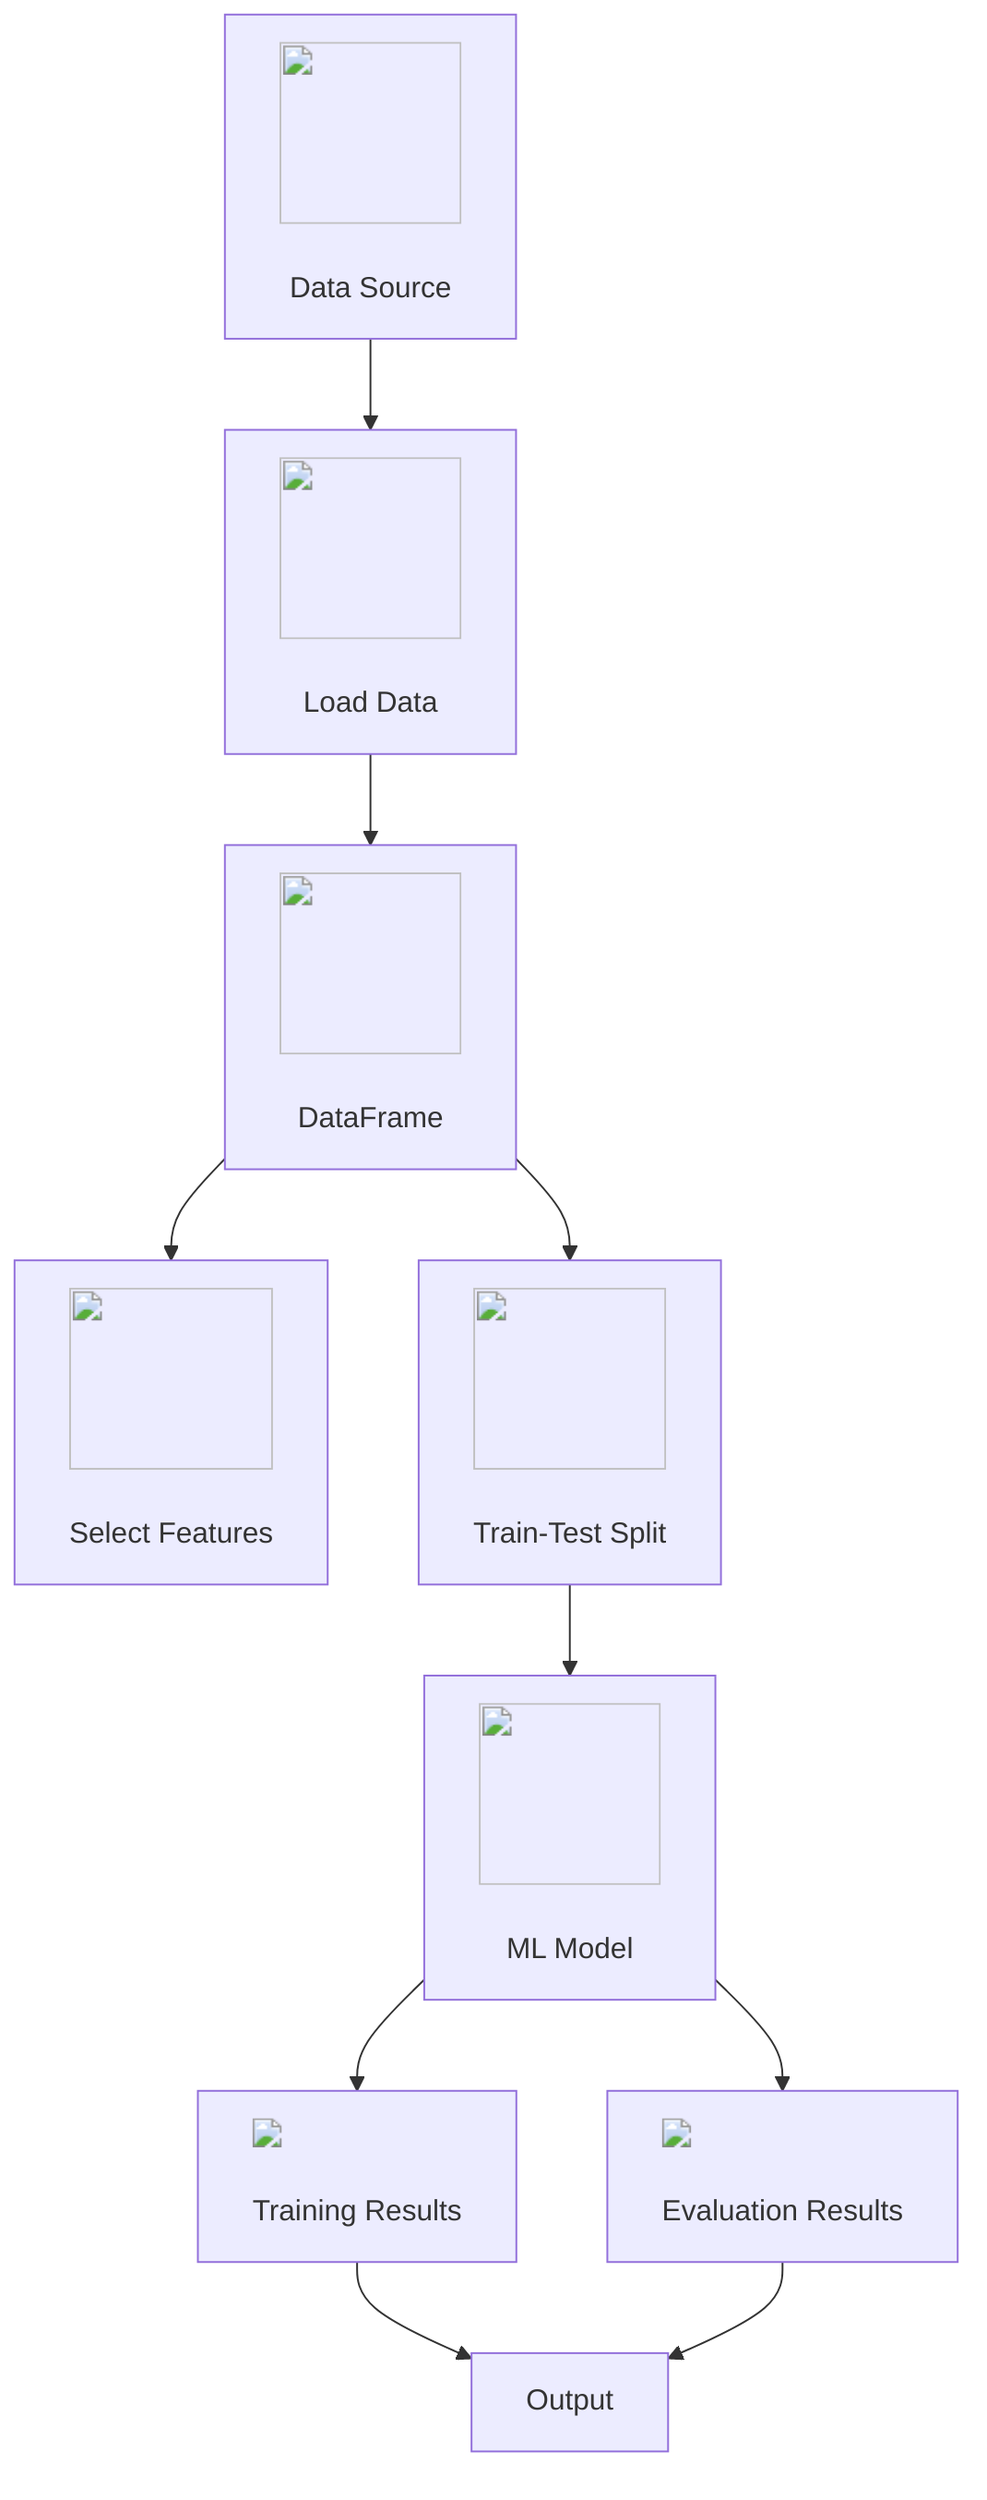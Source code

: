 graph TD;
    A["<img src='icons/database.svg' width=100 height=100/> <br/> Data Source"] --> B["<img src='icons/file.svg' width=100 height=100/> <br/> Load Data"];
    B --> C["<img src='icons/table.svg' width=100 height=100/> <br/> DataFrame"];
    C --> D["<img src='icons/column_split.svg' width=100 height=100/> <br/> Select Features"];
    C --> E["<img src='icons/row_split.svg' width=100 height=100/> <br/> Train-Test Split"];
    E --> F["<img src='icons/brain.svg' width=100 height=100/> <br/> ML Model"];
    F --> G["<img src='dummy_plots/scatter_plot_template.svg'/> <br/> Training Results"];
    F --> H["<img src='dummy_plots/barplot_template.svg'/> <br/> Evaluation Results"];
    G --> I["Output"];
    H --> I;